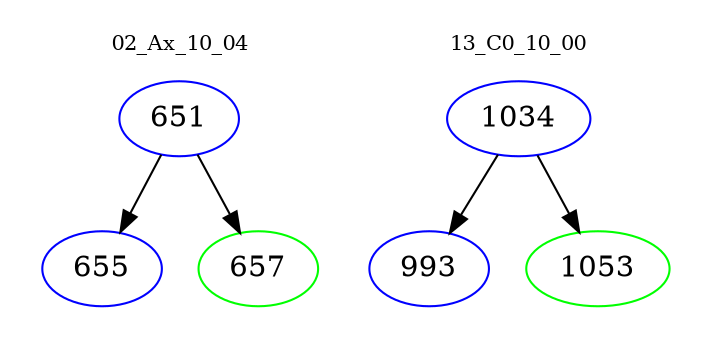 digraph{
subgraph cluster_0 {
color = white
label = "02_Ax_10_04";
fontsize=10;
T0_651 [label="651", color="blue"]
T0_651 -> T0_655 [color="black"]
T0_655 [label="655", color="blue"]
T0_651 -> T0_657 [color="black"]
T0_657 [label="657", color="green"]
}
subgraph cluster_1 {
color = white
label = "13_C0_10_00";
fontsize=10;
T1_1034 [label="1034", color="blue"]
T1_1034 -> T1_993 [color="black"]
T1_993 [label="993", color="blue"]
T1_1034 -> T1_1053 [color="black"]
T1_1053 [label="1053", color="green"]
}
}
